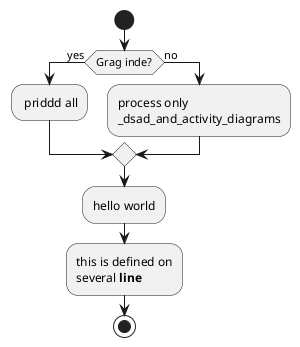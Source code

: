 @startuml
start
if(Grag inde?) then (yes)
    : priddd all;
else (no)
    :process only
    _dsad_and_activity_diagrams;
endif
:hello world;
:this is defined on
several **line**;
stop
@enduml